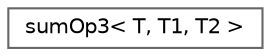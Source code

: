 digraph "Graphical Class Hierarchy"
{
 // LATEX_PDF_SIZE
  bgcolor="transparent";
  edge [fontname=Helvetica,fontsize=10,labelfontname=Helvetica,labelfontsize=10];
  node [fontname=Helvetica,fontsize=10,shape=box,height=0.2,width=0.4];
  rankdir="LR";
  Node0 [id="Node000000",label="sumOp3\< T, T1, T2 \>",height=0.2,width=0.4,color="grey40", fillcolor="white", style="filled",URL="$structFoam_1_1sumOp3.html",tooltip=" "];
}
